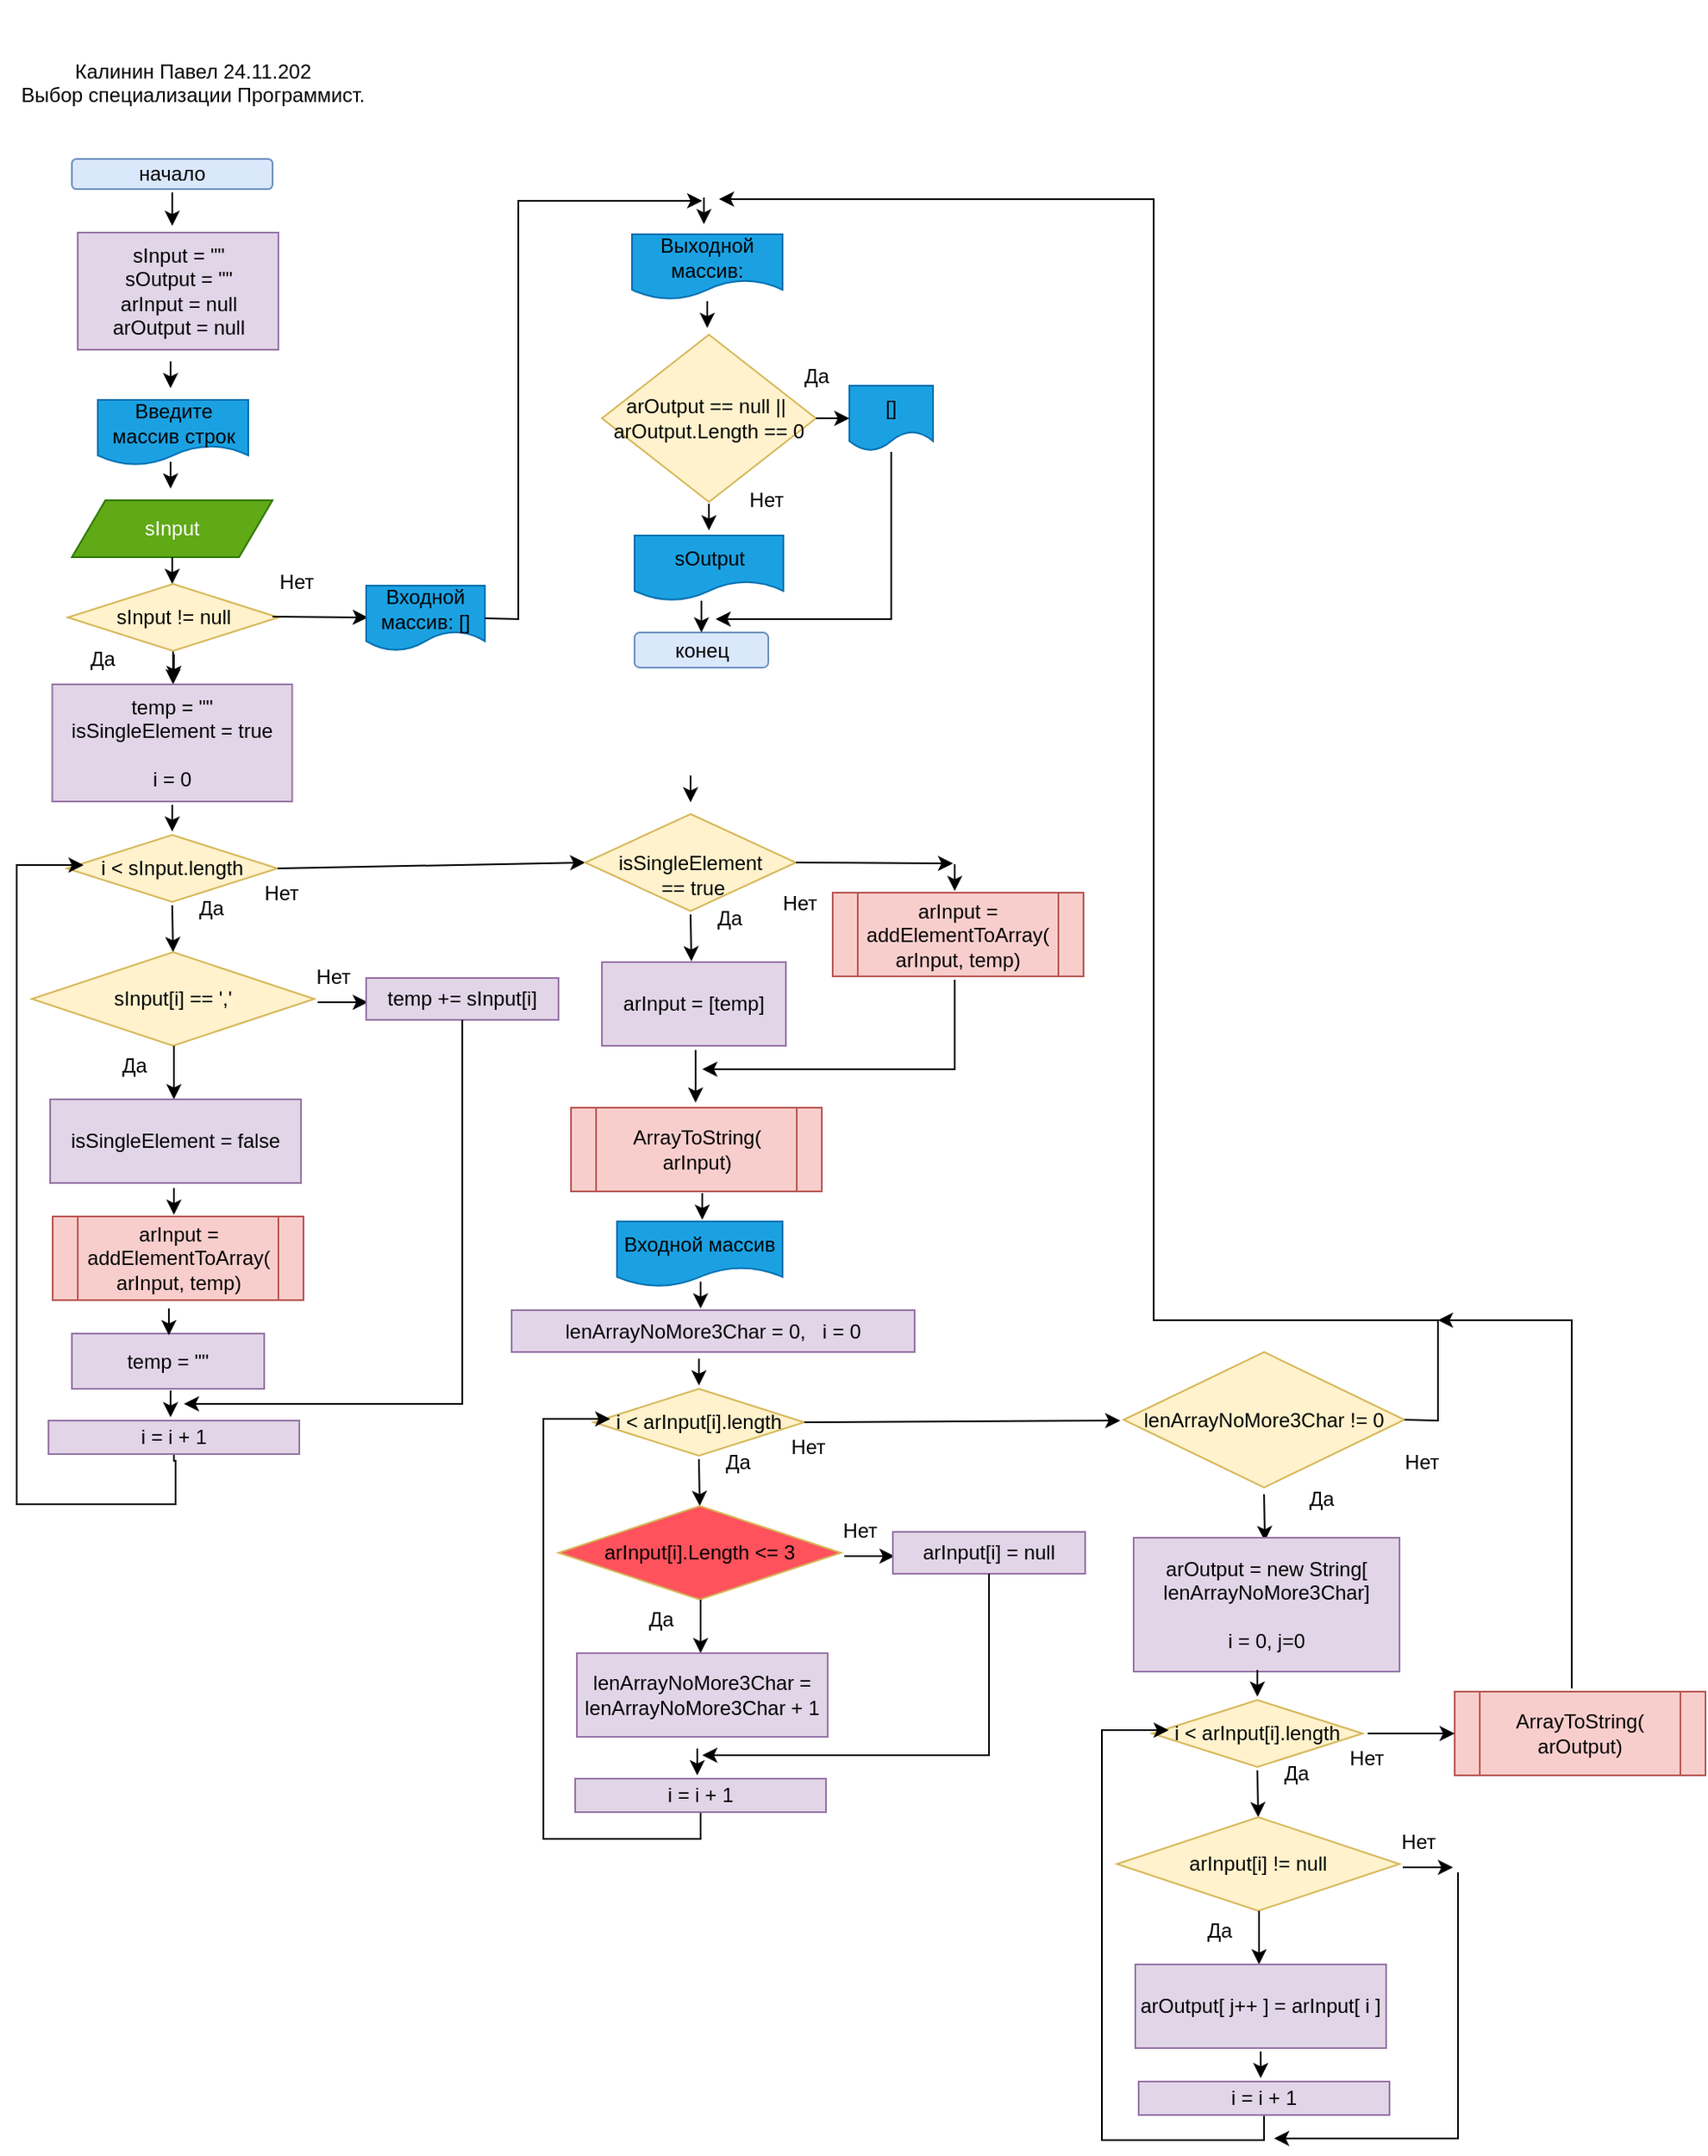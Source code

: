 <mxfile version="20.2.8" type="device"><diagram id="C5RBs43oDa-KdzZeNtuy" name="Page-1"><mxGraphModel dx="2115" dy="3636" grid="1" gridSize="10" guides="1" tooltips="1" connect="1" arrows="1" fold="1" page="1" pageScale="1" pageWidth="827" pageHeight="1169" math="0" shadow="0"><root><mxCell id="WIyWlLk6GJQsqaUBKTNV-0"/><mxCell id="WIyWlLk6GJQsqaUBKTNV-1" parent="WIyWlLk6GJQsqaUBKTNV-0"/><mxCell id="Jk7J-9wHfmdgYtPZzg4g-45" value="" style="edgeStyle=orthogonalEdgeStyle;rounded=0;orthogonalLoop=1;jettySize=auto;html=1;" parent="WIyWlLk6GJQsqaUBKTNV-1" edge="1"><mxGeometry relative="1" as="geometry"><mxPoint x="-717" y="-1124" as="sourcePoint"/><mxPoint x="-717" y="-1104" as="targetPoint"/></mxGeometry></mxCell><mxCell id="Jk7J-9wHfmdgYtPZzg4g-48" value="sInput" style="shape=parallelogram;perimeter=parallelogramPerimeter;whiteSpace=wrap;html=1;fixedSize=1;fillColor=#60a917;fontColor=#ffffff;strokeColor=#2D7600;" parent="WIyWlLk6GJQsqaUBKTNV-1" vertex="1"><mxGeometry x="-777" y="-940" width="120" height="34" as="geometry"/></mxCell><mxCell id="Jk7J-9wHfmdgYtPZzg4g-49" value="" style="endArrow=classic;html=1;rounded=0;entryX=0.5;entryY=0;entryDx=0;entryDy=0;exitX=0.5;exitY=1;exitDx=0;exitDy=0;" parent="WIyWlLk6GJQsqaUBKTNV-1" source="Jk7J-9wHfmdgYtPZzg4g-48" edge="1"><mxGeometry width="50" height="50" relative="1" as="geometry"><mxPoint x="-547" y="-660" as="sourcePoint"/><mxPoint x="-717" y="-890" as="targetPoint"/></mxGeometry></mxCell><mxCell id="Jk7J-9wHfmdgYtPZzg4g-53" value="начало" style="rounded=1;whiteSpace=wrap;html=1;fillColor=#dae8fc;strokeColor=#6c8ebf;" parent="WIyWlLk6GJQsqaUBKTNV-1" vertex="1"><mxGeometry x="-777" y="-1144" width="120" height="18" as="geometry"/></mxCell><mxCell id="Jk7J-9wHfmdgYtPZzg4g-54" value="конец" style="rounded=1;whiteSpace=wrap;html=1;fillColor=#dae8fc;strokeColor=#6c8ebf;" parent="WIyWlLk6GJQsqaUBKTNV-1" vertex="1"><mxGeometry x="-440.5" y="-861" width="80" height="21" as="geometry"/></mxCell><mxCell id="Jk7J-9wHfmdgYtPZzg4g-55" value="" style="endArrow=classic;html=1;rounded=0;exitX=0.5;exitY=1;exitDx=0;exitDy=0;exitPerimeter=0;entryX=0.5;entryY=0;entryDx=0;entryDy=0;" parent="WIyWlLk6GJQsqaUBKTNV-1" target="Jk7J-9wHfmdgYtPZzg4g-54" edge="1"><mxGeometry width="50" height="50" relative="1" as="geometry"><mxPoint x="-400.5" y="-880" as="sourcePoint"/><mxPoint x="-165.5" y="-831" as="targetPoint"/></mxGeometry></mxCell><mxCell id="Jk7J-9wHfmdgYtPZzg4g-56" value="&lt;br&gt;&lt;br&gt;Калинин Павел 24.11.202&lt;br&gt;Выбор специализации Программист." style="text;html=1;align=center;verticalAlign=middle;resizable=0;points=[];autosize=1;strokeColor=none;fillColor=none;" parent="WIyWlLk6GJQsqaUBKTNV-1" vertex="1"><mxGeometry x="-820" y="-1239" width="230" height="70" as="geometry"/></mxCell><mxCell id="Jk7J-9wHfmdgYtPZzg4g-57" value="i &amp;lt; sInput.length" style="rhombus;whiteSpace=wrap;html=1;fillColor=#fff2cc;strokeColor=#d6b656;" parent="WIyWlLk6GJQsqaUBKTNV-1" vertex="1"><mxGeometry x="-780" y="-740" width="126" height="40" as="geometry"/></mxCell><mxCell id="Jk7J-9wHfmdgYtPZzg4g-59" value="Да" style="text;html=1;align=center;verticalAlign=middle;resizable=0;points=[];autosize=1;strokeColor=none;fillColor=none;" parent="WIyWlLk6GJQsqaUBKTNV-1" vertex="1"><mxGeometry x="-714.5" y="-711" width="40" height="30" as="geometry"/></mxCell><mxCell id="Jk7J-9wHfmdgYtPZzg4g-60" value="Нет" style="text;html=1;align=center;verticalAlign=middle;resizable=0;points=[];autosize=1;strokeColor=none;fillColor=none;" parent="WIyWlLk6GJQsqaUBKTNV-1" vertex="1"><mxGeometry x="-672" y="-720" width="40" height="30" as="geometry"/></mxCell><mxCell id="Jk7J-9wHfmdgYtPZzg4g-61" value="" style="endArrow=classic;html=1;rounded=0;exitX=1;exitY=0.5;exitDx=0;exitDy=0;entryX=0;entryY=0.5;entryDx=0;entryDy=0;" parent="WIyWlLk6GJQsqaUBKTNV-1" source="Jk7J-9wHfmdgYtPZzg4g-57" edge="1" target="VhlQQ1R-CwyAV3dLBiWM-0"><mxGeometry width="50" height="50" relative="1" as="geometry"><mxPoint x="-900" y="-560" as="sourcePoint"/><mxPoint x="-580" y="-719.5" as="targetPoint"/><Array as="points"/></mxGeometry></mxCell><mxCell id="Jk7J-9wHfmdgYtPZzg4g-63" value="" style="endArrow=classic;html=1;rounded=0;entryX=0.5;entryY=0;entryDx=0;entryDy=0;" parent="WIyWlLk6GJQsqaUBKTNV-1" target="Az4JCte9njMIuvs8FX1O-36" edge="1"><mxGeometry width="50" height="50" relative="1" as="geometry"><mxPoint x="-717" y="-698" as="sourcePoint"/><mxPoint x="-717" y="-648" as="targetPoint"/></mxGeometry></mxCell><mxCell id="Az4JCte9njMIuvs8FX1O-36" value="sInput[i] == ','" style="rhombus;whiteSpace=wrap;html=1;fillColor=#fff2cc;strokeColor=#d6b656;" parent="WIyWlLk6GJQsqaUBKTNV-1" vertex="1"><mxGeometry x="-801" y="-670" width="169" height="56" as="geometry"/></mxCell><mxCell id="Az4JCte9njMIuvs8FX1O-37" value="Нет" style="text;html=1;align=center;verticalAlign=middle;resizable=0;points=[];autosize=1;strokeColor=none;fillColor=none;" parent="WIyWlLk6GJQsqaUBKTNV-1" vertex="1"><mxGeometry x="-641" y="-670" width="40" height="30" as="geometry"/></mxCell><mxCell id="Az4JCte9njMIuvs8FX1O-38" value="Да" style="text;html=1;align=center;verticalAlign=middle;resizable=0;points=[];autosize=1;strokeColor=none;fillColor=none;" parent="WIyWlLk6GJQsqaUBKTNV-1" vertex="1"><mxGeometry x="-760" y="-617" width="40" height="30" as="geometry"/></mxCell><mxCell id="Az4JCte9njMIuvs8FX1O-39" value="" style="endArrow=classic;html=1;rounded=0;" parent="WIyWlLk6GJQsqaUBKTNV-1" edge="1"><mxGeometry width="50" height="50" relative="1" as="geometry"><mxPoint x="-630" y="-640" as="sourcePoint"/><mxPoint x="-600" y="-640" as="targetPoint"/></mxGeometry></mxCell><mxCell id="Az4JCte9njMIuvs8FX1O-40" value="temp += sInput[i]" style="rounded=0;whiteSpace=wrap;html=1;fillColor=#e1d5e7;strokeColor=#9673a6;" parent="WIyWlLk6GJQsqaUBKTNV-1" vertex="1"><mxGeometry x="-601" y="-654.5" width="115" height="25" as="geometry"/></mxCell><mxCell id="Az4JCte9njMIuvs8FX1O-48" style="edgeStyle=orthogonalEdgeStyle;rounded=0;orthogonalLoop=1;jettySize=auto;html=1;exitX=0.5;exitY=1;exitDx=0;exitDy=0;" parent="WIyWlLk6GJQsqaUBKTNV-1" edge="1"><mxGeometry relative="1" as="geometry"><mxPoint x="-716" y="-582" as="targetPoint"/><mxPoint x="-716.0" y="-614" as="sourcePoint"/></mxGeometry></mxCell><mxCell id="Az4JCte9njMIuvs8FX1O-50" style="edgeStyle=orthogonalEdgeStyle;rounded=0;orthogonalLoop=1;jettySize=auto;html=1;strokeColor=default;exitX=0.5;exitY=1;exitDx=0;exitDy=0;" parent="WIyWlLk6GJQsqaUBKTNV-1" source="Sh2HGePrDvG_R2REA7L--0" edge="1"><mxGeometry relative="1" as="geometry"><mxPoint x="-770" y="-722" as="targetPoint"/><mxPoint x="-730" y="-442" as="sourcePoint"/><Array as="points"><mxPoint x="-715" y="-366"/><mxPoint x="-715" y="-340"/><mxPoint x="-810" y="-340"/><mxPoint x="-810" y="-722"/></Array></mxGeometry></mxCell><mxCell id="Sh2HGePrDvG_R2REA7L--0" value="i = i + 1" style="rounded=0;whiteSpace=wrap;html=1;fillColor=#e1d5e7;strokeColor=#9673a6;" parent="WIyWlLk6GJQsqaUBKTNV-1" vertex="1"><mxGeometry x="-791" y="-390" width="150" height="20" as="geometry"/></mxCell><mxCell id="BEARf5qbyajDuRn0yf1t-2" style="edgeStyle=orthogonalEdgeStyle;rounded=0;orthogonalLoop=1;jettySize=auto;html=1;exitX=0.5;exitY=1;exitDx=0;exitDy=0;" parent="WIyWlLk6GJQsqaUBKTNV-1" source="Az4JCte9njMIuvs8FX1O-40" edge="1"><mxGeometry relative="1" as="geometry"><mxPoint x="-710" y="-400" as="targetPoint"/><mxPoint x="-510" y="-597" as="sourcePoint"/><Array as="points"><mxPoint x="-543" y="-400"/></Array></mxGeometry></mxCell><mxCell id="FhQGF9gciFddVQr0NPj4-0" value="sInput = &quot;&quot;&lt;br&gt;sOutput = &quot;&quot;&lt;br&gt;arInput = null&lt;br&gt;arOutput = null" style="rounded=0;whiteSpace=wrap;html=1;fillColor=#e1d5e7;strokeColor=#9673a6;" parent="WIyWlLk6GJQsqaUBKTNV-1" vertex="1"><mxGeometry x="-773.5" y="-1100" width="120" height="70" as="geometry"/></mxCell><mxCell id="FhQGF9gciFddVQr0NPj4-1" value="&lt;span style=&quot;color: rgb(0, 0, 0);&quot;&gt;Введите массив строк&lt;br&gt;&lt;/span&gt;" style="shape=document;whiteSpace=wrap;html=1;boundedLbl=1;fillColor=#1ba1e2;fontColor=#ffffff;strokeColor=#006EAF;" parent="WIyWlLk6GJQsqaUBKTNV-1" vertex="1"><mxGeometry x="-761.5" y="-1000" width="90" height="39" as="geometry"/></mxCell><mxCell id="FhQGF9gciFddVQr0NPj4-7" value="" style="edgeStyle=orthogonalEdgeStyle;rounded=0;orthogonalLoop=1;jettySize=auto;html=1;" parent="WIyWlLk6GJQsqaUBKTNV-1" source="FhQGF9gciFddVQr0NPj4-2" target="FhQGF9gciFddVQr0NPj4-6" edge="1"><mxGeometry relative="1" as="geometry"/></mxCell><mxCell id="FhQGF9gciFddVQr0NPj4-2" value="sInput != null" style="rhombus;whiteSpace=wrap;html=1;fillColor=#fff2cc;strokeColor=#d6b656;" parent="WIyWlLk6GJQsqaUBKTNV-1" vertex="1"><mxGeometry x="-779.5" y="-890" width="126" height="40" as="geometry"/></mxCell><mxCell id="FhQGF9gciFddVQr0NPj4-3" value="Нет" style="text;html=1;align=center;verticalAlign=middle;resizable=0;points=[];autosize=1;strokeColor=none;fillColor=none;" parent="WIyWlLk6GJQsqaUBKTNV-1" vertex="1"><mxGeometry x="-663" y="-906" width="40" height="30" as="geometry"/></mxCell><mxCell id="FhQGF9gciFddVQr0NPj4-4" value="Да" style="text;html=1;align=center;verticalAlign=middle;resizable=0;points=[];autosize=1;strokeColor=none;fillColor=none;" parent="WIyWlLk6GJQsqaUBKTNV-1" vertex="1"><mxGeometry x="-779.5" y="-860" width="40" height="30" as="geometry"/></mxCell><mxCell id="FhQGF9gciFddVQr0NPj4-5" value="" style="endArrow=classic;html=1;rounded=0;entryX=0.5;entryY=0;entryDx=0;entryDy=0;exitX=0.5;exitY=1;exitDx=0;exitDy=0;" parent="WIyWlLk6GJQsqaUBKTNV-1" edge="1"><mxGeometry width="50" height="50" relative="1" as="geometry"><mxPoint x="-716" y="-848" as="sourcePoint"/><mxPoint x="-716" y="-832" as="targetPoint"/></mxGeometry></mxCell><mxCell id="FhQGF9gciFddVQr0NPj4-6" value="temp = &quot;&quot;&lt;br&gt;isSingleElement = true&lt;br&gt;&lt;br&gt;i = 0" style="rounded=0;whiteSpace=wrap;html=1;fillColor=#e1d5e7;strokeColor=#9673a6;" parent="WIyWlLk6GJQsqaUBKTNV-1" vertex="1"><mxGeometry x="-788.75" y="-830" width="143.5" height="70" as="geometry"/></mxCell><mxCell id="FhQGF9gciFddVQr0NPj4-8" value="" style="endArrow=classic;html=1;rounded=0;entryX=0.5;entryY=0;entryDx=0;entryDy=0;exitX=0.5;exitY=1;exitDx=0;exitDy=0;" parent="WIyWlLk6GJQsqaUBKTNV-1" edge="1"><mxGeometry width="50" height="50" relative="1" as="geometry"><mxPoint x="-717" y="-758" as="sourcePoint"/><mxPoint x="-717" y="-742" as="targetPoint"/></mxGeometry></mxCell><mxCell id="FhQGF9gciFddVQr0NPj4-9" value="" style="endArrow=classic;html=1;rounded=0;exitX=1;exitY=0.5;exitDx=0;exitDy=0;" parent="WIyWlLk6GJQsqaUBKTNV-1" edge="1"><mxGeometry width="50" height="50" relative="1" as="geometry"><mxPoint x="-657" y="-870.5" as="sourcePoint"/><mxPoint x="-600" y="-870" as="targetPoint"/><Array as="points"/></mxGeometry></mxCell><mxCell id="FhQGF9gciFddVQr0NPj4-10" value="isSingleElement = false" style="rounded=0;whiteSpace=wrap;html=1;fillColor=#e1d5e7;strokeColor=#9673a6;" parent="WIyWlLk6GJQsqaUBKTNV-1" vertex="1"><mxGeometry x="-790" y="-582" width="150" height="50" as="geometry"/></mxCell><mxCell id="FhQGF9gciFddVQr0NPj4-11" value="" style="endArrow=classic;html=1;rounded=0;entryX=0.5;entryY=0;entryDx=0;entryDy=0;exitX=0.5;exitY=1;exitDx=0;exitDy=0;" parent="WIyWlLk6GJQsqaUBKTNV-1" edge="1"><mxGeometry width="50" height="50" relative="1" as="geometry"><mxPoint x="-716" y="-529" as="sourcePoint"/><mxPoint x="-716" y="-513" as="targetPoint"/></mxGeometry></mxCell><mxCell id="FhQGF9gciFddVQr0NPj4-12" value="temp = &quot;&quot;" style="rounded=0;whiteSpace=wrap;html=1;fillColor=#e1d5e7;strokeColor=#9673a6;" parent="WIyWlLk6GJQsqaUBKTNV-1" vertex="1"><mxGeometry x="-777" y="-442" width="115" height="33" as="geometry"/></mxCell><mxCell id="FhQGF9gciFddVQr0NPj4-13" value="" style="endArrow=classic;html=1;rounded=0;entryX=0.5;entryY=0;entryDx=0;entryDy=0;exitX=0.5;exitY=1;exitDx=0;exitDy=0;" parent="WIyWlLk6GJQsqaUBKTNV-1" edge="1"><mxGeometry width="50" height="50" relative="1" as="geometry"><mxPoint x="-718" y="-408" as="sourcePoint"/><mxPoint x="-718" y="-392" as="targetPoint"/></mxGeometry></mxCell><mxCell id="FhQGF9gciFddVQr0NPj4-14" value="arInput = addElementToArray( arInput, temp)" style="shape=process;whiteSpace=wrap;html=1;backgroundOutline=1;fillColor=#f8cecc;strokeColor=#b85450;" parent="WIyWlLk6GJQsqaUBKTNV-1" vertex="1"><mxGeometry x="-788.5" y="-512" width="150" height="50" as="geometry"/></mxCell><mxCell id="FhQGF9gciFddVQr0NPj4-15" value="" style="endArrow=classic;html=1;rounded=0;entryX=0.5;entryY=0;entryDx=0;entryDy=0;exitX=0.5;exitY=1;exitDx=0;exitDy=0;" parent="WIyWlLk6GJQsqaUBKTNV-1" edge="1"><mxGeometry width="50" height="50" relative="1" as="geometry"><mxPoint x="-719" y="-457" as="sourcePoint"/><mxPoint x="-719" y="-441" as="targetPoint"/></mxGeometry></mxCell><mxCell id="FhQGF9gciFddVQr0NPj4-19" value="" style="endArrow=classic;html=1;rounded=0;entryX=0.5;entryY=0;entryDx=0;entryDy=0;exitX=0.5;exitY=1;exitDx=0;exitDy=0;" parent="WIyWlLk6GJQsqaUBKTNV-1" edge="1"><mxGeometry width="50" height="50" relative="1" as="geometry"><mxPoint x="-718" y="-963" as="sourcePoint"/><mxPoint x="-718" y="-947" as="targetPoint"/></mxGeometry></mxCell><mxCell id="FhQGF9gciFddVQr0NPj4-20" value="" style="endArrow=classic;html=1;rounded=0;entryX=0.5;entryY=0;entryDx=0;entryDy=0;exitX=0.5;exitY=1;exitDx=0;exitDy=0;" parent="WIyWlLk6GJQsqaUBKTNV-1" edge="1"><mxGeometry width="50" height="50" relative="1" as="geometry"><mxPoint x="-718" y="-1023" as="sourcePoint"/><mxPoint x="-718" y="-1007" as="targetPoint"/></mxGeometry></mxCell><mxCell id="FhQGF9gciFddVQr0NPj4-21" value="&lt;span style=&quot;color: rgb(0, 0, 0);&quot;&gt;Входной массив: []&lt;br&gt;&lt;/span&gt;" style="shape=document;whiteSpace=wrap;html=1;boundedLbl=1;fillColor=#1ba1e2;fontColor=#ffffff;strokeColor=#006EAF;" parent="WIyWlLk6GJQsqaUBKTNV-1" vertex="1"><mxGeometry x="-601" y="-889" width="71" height="39" as="geometry"/></mxCell><mxCell id="FhQGF9gciFddVQr0NPj4-22" value="" style="endArrow=classic;html=1;rounded=0;exitX=1;exitY=0.5;exitDx=0;exitDy=0;" parent="WIyWlLk6GJQsqaUBKTNV-1" edge="1" source="FhQGF9gciFddVQr0NPj4-21"><mxGeometry width="50" height="50" relative="1" as="geometry"><mxPoint x="-510" y="-869" as="sourcePoint"/><mxPoint x="-400" y="-1119" as="targetPoint"/><Array as="points"><mxPoint x="-510" y="-869"/><mxPoint x="-510" y="-1119"/><mxPoint x="-435" y="-1119"/></Array></mxGeometry></mxCell><mxCell id="FhQGF9gciFddVQr0NPj4-23" value="arOutput == null ||&amp;nbsp;&lt;br&gt;arOutput.Length == 0&lt;br&gt;" style="rhombus;whiteSpace=wrap;html=1;fillColor=#fff2cc;strokeColor=#d6b656;" parent="WIyWlLk6GJQsqaUBKTNV-1" vertex="1"><mxGeometry x="-460" y="-1039" width="128" height="100" as="geometry"/></mxCell><mxCell id="FhQGF9gciFddVQr0NPj4-24" value="" style="endArrow=classic;html=1;rounded=0;entryX=0.5;entryY=0;entryDx=0;entryDy=0;exitX=0.5;exitY=1;exitDx=0;exitDy=0;" parent="WIyWlLk6GJQsqaUBKTNV-1" edge="1"><mxGeometry width="50" height="50" relative="1" as="geometry"><mxPoint x="-397" y="-1059" as="sourcePoint"/><mxPoint x="-397" y="-1043" as="targetPoint"/></mxGeometry></mxCell><mxCell id="FhQGF9gciFddVQr0NPj4-25" value="&lt;span style=&quot;color: rgb(0, 0, 0);&quot;&gt;Выходной массив:&lt;br&gt;&lt;/span&gt;" style="shape=document;whiteSpace=wrap;html=1;boundedLbl=1;fillColor=#1ba1e2;fontColor=#ffffff;strokeColor=#006EAF;" parent="WIyWlLk6GJQsqaUBKTNV-1" vertex="1"><mxGeometry x="-442" y="-1099" width="90" height="39" as="geometry"/></mxCell><mxCell id="FhQGF9gciFddVQr0NPj4-26" value="" style="endArrow=classic;html=1;rounded=0;entryX=0.5;entryY=0;entryDx=0;entryDy=0;exitX=0.5;exitY=1;exitDx=0;exitDy=0;" parent="WIyWlLk6GJQsqaUBKTNV-1" edge="1"><mxGeometry width="50" height="50" relative="1" as="geometry"><mxPoint x="-399" y="-1121" as="sourcePoint"/><mxPoint x="-399" y="-1105" as="targetPoint"/></mxGeometry></mxCell><mxCell id="FhQGF9gciFddVQr0NPj4-27" value="&lt;span style=&quot;color: rgb(0, 0, 0);&quot;&gt;[]&lt;br&gt;&lt;/span&gt;" style="shape=document;whiteSpace=wrap;html=1;boundedLbl=1;fillColor=#1ba1e2;fontColor=#ffffff;strokeColor=#006EAF;" parent="WIyWlLk6GJQsqaUBKTNV-1" vertex="1"><mxGeometry x="-312" y="-1008.5" width="50" height="39" as="geometry"/></mxCell><mxCell id="FhQGF9gciFddVQr0NPj4-28" value="&lt;span style=&quot;color: rgb(0, 0, 0);&quot;&gt;sOutput&lt;br&gt;&lt;/span&gt;" style="shape=document;whiteSpace=wrap;html=1;boundedLbl=1;fillColor=#1ba1e2;fontColor=#ffffff;strokeColor=#006EAF;" parent="WIyWlLk6GJQsqaUBKTNV-1" vertex="1"><mxGeometry x="-440.5" y="-919" width="89" height="39" as="geometry"/></mxCell><mxCell id="FhQGF9gciFddVQr0NPj4-29" value="" style="endArrow=classic;html=1;rounded=0;entryX=0.5;entryY=0;entryDx=0;entryDy=0;exitX=0.5;exitY=1;exitDx=0;exitDy=0;" parent="WIyWlLk6GJQsqaUBKTNV-1" edge="1"><mxGeometry width="50" height="50" relative="1" as="geometry"><mxPoint x="-396" y="-938" as="sourcePoint"/><mxPoint x="-396" y="-922" as="targetPoint"/></mxGeometry></mxCell><mxCell id="FhQGF9gciFddVQr0NPj4-30" value="Да" style="text;html=1;align=center;verticalAlign=middle;resizable=0;points=[];autosize=1;strokeColor=none;fillColor=none;" parent="WIyWlLk6GJQsqaUBKTNV-1" vertex="1"><mxGeometry x="-352" y="-1029" width="40" height="30" as="geometry"/></mxCell><mxCell id="FhQGF9gciFddVQr0NPj4-31" value="Нет" style="text;html=1;align=center;verticalAlign=middle;resizable=0;points=[];autosize=1;strokeColor=none;fillColor=none;" parent="WIyWlLk6GJQsqaUBKTNV-1" vertex="1"><mxGeometry x="-382" y="-955" width="40" height="30" as="geometry"/></mxCell><mxCell id="FhQGF9gciFddVQr0NPj4-32" value="" style="endArrow=classic;html=1;rounded=0;entryX=0;entryY=0.5;entryDx=0;entryDy=0;exitX=1;exitY=0.5;exitDx=0;exitDy=0;" parent="WIyWlLk6GJQsqaUBKTNV-1" source="FhQGF9gciFddVQr0NPj4-23" target="FhQGF9gciFddVQr0NPj4-27" edge="1"><mxGeometry width="50" height="50" relative="1" as="geometry"><mxPoint x="-323" y="-1066" as="sourcePoint"/><mxPoint x="-323" y="-1050" as="targetPoint"/></mxGeometry></mxCell><mxCell id="FhQGF9gciFddVQr0NPj4-33" value="" style="endArrow=classic;html=1;rounded=0;exitX=0.5;exitY=1;exitDx=0;exitDy=0;" parent="WIyWlLk6GJQsqaUBKTNV-1" edge="1"><mxGeometry width="50" height="50" relative="1" as="geometry"><mxPoint x="-287" y="-969" as="sourcePoint"/><mxPoint x="-392" y="-869" as="targetPoint"/><Array as="points"><mxPoint x="-287" y="-869"/></Array></mxGeometry></mxCell><mxCell id="VhlQQ1R-CwyAV3dLBiWM-0" value="&lt;br&gt;isSingleElement&lt;br&gt;&amp;nbsp;== true" style="rhombus;whiteSpace=wrap;html=1;fillColor=#fff2cc;strokeColor=#d6b656;" vertex="1" parent="WIyWlLk6GJQsqaUBKTNV-1"><mxGeometry x="-470" y="-752.5" width="126" height="58" as="geometry"/></mxCell><mxCell id="VhlQQ1R-CwyAV3dLBiWM-1" value="Да" style="text;html=1;align=center;verticalAlign=middle;resizable=0;points=[];autosize=1;strokeColor=none;fillColor=none;" vertex="1" parent="WIyWlLk6GJQsqaUBKTNV-1"><mxGeometry x="-404.5" y="-705.5" width="40" height="30" as="geometry"/></mxCell><mxCell id="VhlQQ1R-CwyAV3dLBiWM-2" value="Нет" style="text;html=1;align=center;verticalAlign=middle;resizable=0;points=[];autosize=1;strokeColor=none;fillColor=none;" vertex="1" parent="WIyWlLk6GJQsqaUBKTNV-1"><mxGeometry x="-362" y="-714.5" width="40" height="30" as="geometry"/></mxCell><mxCell id="VhlQQ1R-CwyAV3dLBiWM-3" value="" style="endArrow=classic;html=1;rounded=0;exitX=1;exitY=0.5;exitDx=0;exitDy=0;" edge="1" parent="WIyWlLk6GJQsqaUBKTNV-1" source="VhlQQ1R-CwyAV3dLBiWM-0"><mxGeometry width="50" height="50" relative="1" as="geometry"><mxPoint x="-590" y="-554.5" as="sourcePoint"/><mxPoint x="-250" y="-723" as="targetPoint"/><Array as="points"/></mxGeometry></mxCell><mxCell id="VhlQQ1R-CwyAV3dLBiWM-4" value="" style="endArrow=classic;html=1;rounded=0;entryX=0.5;entryY=0;entryDx=0;entryDy=0;" edge="1" parent="WIyWlLk6GJQsqaUBKTNV-1"><mxGeometry width="50" height="50" relative="1" as="geometry"><mxPoint x="-407" y="-692.5" as="sourcePoint"/><mxPoint x="-406.5" y="-664.5" as="targetPoint"/></mxGeometry></mxCell><mxCell id="VhlQQ1R-CwyAV3dLBiWM-5" value="" style="endArrow=classic;html=1;rounded=0;entryX=0.5;entryY=0;entryDx=0;entryDy=0;exitX=0.5;exitY=1;exitDx=0;exitDy=0;" edge="1" parent="WIyWlLk6GJQsqaUBKTNV-1"><mxGeometry width="50" height="50" relative="1" as="geometry"><mxPoint x="-407" y="-775.5" as="sourcePoint"/><mxPoint x="-407" y="-759.5" as="targetPoint"/></mxGeometry></mxCell><mxCell id="VhlQQ1R-CwyAV3dLBiWM-6" value="arInput = addElementToArray( arInput, temp)" style="shape=process;whiteSpace=wrap;html=1;backgroundOutline=1;fillColor=#f8cecc;strokeColor=#b85450;" vertex="1" parent="WIyWlLk6GJQsqaUBKTNV-1"><mxGeometry x="-322" y="-705.5" width="150" height="50" as="geometry"/></mxCell><mxCell id="VhlQQ1R-CwyAV3dLBiWM-7" value="" style="endArrow=classic;html=1;rounded=0;entryX=0.5;entryY=0;entryDx=0;entryDy=0;exitX=0.5;exitY=1;exitDx=0;exitDy=0;" edge="1" parent="WIyWlLk6GJQsqaUBKTNV-1"><mxGeometry width="50" height="50" relative="1" as="geometry"><mxPoint x="-249" y="-722.5" as="sourcePoint"/><mxPoint x="-249" y="-706.5" as="targetPoint"/></mxGeometry></mxCell><mxCell id="VhlQQ1R-CwyAV3dLBiWM-8" value="arInput = [temp]" style="rounded=0;whiteSpace=wrap;html=1;fillColor=#e1d5e7;strokeColor=#9673a6;" vertex="1" parent="WIyWlLk6GJQsqaUBKTNV-1"><mxGeometry x="-460" y="-664" width="110" height="50" as="geometry"/></mxCell><mxCell id="VhlQQ1R-CwyAV3dLBiWM-9" value="" style="endArrow=classic;html=1;rounded=0;exitX=0.5;exitY=1;exitDx=0;exitDy=0;" edge="1" parent="WIyWlLk6GJQsqaUBKTNV-1"><mxGeometry width="50" height="50" relative="1" as="geometry"><mxPoint x="-404" y="-611.5" as="sourcePoint"/><mxPoint x="-404" y="-580" as="targetPoint"/></mxGeometry></mxCell><mxCell id="VhlQQ1R-CwyAV3dLBiWM-10" value="" style="endArrow=classic;html=1;rounded=0;exitX=0.5;exitY=1;exitDx=0;exitDy=0;" edge="1" parent="WIyWlLk6GJQsqaUBKTNV-1"><mxGeometry width="50" height="50" relative="1" as="geometry"><mxPoint x="-249" y="-653.5" as="sourcePoint"/><mxPoint x="-400" y="-600" as="targetPoint"/><Array as="points"><mxPoint x="-249" y="-600"/></Array></mxGeometry></mxCell><mxCell id="VhlQQ1R-CwyAV3dLBiWM-11" value="lenArrayNoMore3Char = 0,&amp;nbsp; &amp;nbsp;i = 0" style="rounded=0;whiteSpace=wrap;html=1;fillColor=#e1d5e7;strokeColor=#9673a6;" vertex="1" parent="WIyWlLk6GJQsqaUBKTNV-1"><mxGeometry x="-514" y="-456" width="241" height="25" as="geometry"/></mxCell><mxCell id="VhlQQ1R-CwyAV3dLBiWM-12" value="i &amp;lt; arInput[i].length" style="rhombus;whiteSpace=wrap;html=1;fillColor=#fff2cc;strokeColor=#d6b656;" vertex="1" parent="WIyWlLk6GJQsqaUBKTNV-1"><mxGeometry x="-465" y="-409" width="126" height="40" as="geometry"/></mxCell><mxCell id="VhlQQ1R-CwyAV3dLBiWM-13" value="Да" style="text;html=1;align=center;verticalAlign=middle;resizable=0;points=[];autosize=1;strokeColor=none;fillColor=none;" vertex="1" parent="WIyWlLk6GJQsqaUBKTNV-1"><mxGeometry x="-399.5" y="-380" width="40" height="30" as="geometry"/></mxCell><mxCell id="VhlQQ1R-CwyAV3dLBiWM-14" value="Нет" style="text;html=1;align=center;verticalAlign=middle;resizable=0;points=[];autosize=1;strokeColor=none;fillColor=none;" vertex="1" parent="WIyWlLk6GJQsqaUBKTNV-1"><mxGeometry x="-357" y="-389" width="40" height="30" as="geometry"/></mxCell><mxCell id="VhlQQ1R-CwyAV3dLBiWM-15" value="" style="endArrow=classic;html=1;rounded=0;exitX=1;exitY=0.5;exitDx=0;exitDy=0;" edge="1" parent="WIyWlLk6GJQsqaUBKTNV-1" source="VhlQQ1R-CwyAV3dLBiWM-12"><mxGeometry width="50" height="50" relative="1" as="geometry"><mxPoint x="-585" y="-229" as="sourcePoint"/><mxPoint x="-150" y="-390" as="targetPoint"/><Array as="points"/></mxGeometry></mxCell><mxCell id="VhlQQ1R-CwyAV3dLBiWM-16" value="" style="endArrow=classic;html=1;rounded=0;entryX=0.5;entryY=0;entryDx=0;entryDy=0;" edge="1" parent="WIyWlLk6GJQsqaUBKTNV-1" target="VhlQQ1R-CwyAV3dLBiWM-17"><mxGeometry width="50" height="50" relative="1" as="geometry"><mxPoint x="-402" y="-367" as="sourcePoint"/><mxPoint x="-402" y="-317" as="targetPoint"/></mxGeometry></mxCell><mxCell id="VhlQQ1R-CwyAV3dLBiWM-17" value="arInput[i].Length &amp;lt;= 3" style="rhombus;whiteSpace=wrap;html=1;fillColor=#ff525c;strokeColor=#d6b656;" vertex="1" parent="WIyWlLk6GJQsqaUBKTNV-1"><mxGeometry x="-486" y="-339" width="169" height="56" as="geometry"/></mxCell><mxCell id="VhlQQ1R-CwyAV3dLBiWM-18" value="Нет" style="text;html=1;align=center;verticalAlign=middle;resizable=0;points=[];autosize=1;strokeColor=none;fillColor=none;" vertex="1" parent="WIyWlLk6GJQsqaUBKTNV-1"><mxGeometry x="-326" y="-339" width="40" height="30" as="geometry"/></mxCell><mxCell id="VhlQQ1R-CwyAV3dLBiWM-19" value="Да" style="text;html=1;align=center;verticalAlign=middle;resizable=0;points=[];autosize=1;strokeColor=none;fillColor=none;" vertex="1" parent="WIyWlLk6GJQsqaUBKTNV-1"><mxGeometry x="-445" y="-286" width="40" height="30" as="geometry"/></mxCell><mxCell id="VhlQQ1R-CwyAV3dLBiWM-20" value="" style="endArrow=classic;html=1;rounded=0;" edge="1" parent="WIyWlLk6GJQsqaUBKTNV-1"><mxGeometry width="50" height="50" relative="1" as="geometry"><mxPoint x="-315" y="-309" as="sourcePoint"/><mxPoint x="-285" y="-309" as="targetPoint"/></mxGeometry></mxCell><mxCell id="VhlQQ1R-CwyAV3dLBiWM-21" value="arInput[i] = null" style="rounded=0;whiteSpace=wrap;html=1;fillColor=#e1d5e7;strokeColor=#9673a6;" vertex="1" parent="WIyWlLk6GJQsqaUBKTNV-1"><mxGeometry x="-286" y="-323.5" width="115" height="25" as="geometry"/></mxCell><mxCell id="VhlQQ1R-CwyAV3dLBiWM-22" style="edgeStyle=orthogonalEdgeStyle;rounded=0;orthogonalLoop=1;jettySize=auto;html=1;exitX=0.5;exitY=1;exitDx=0;exitDy=0;" edge="1" parent="WIyWlLk6GJQsqaUBKTNV-1"><mxGeometry relative="1" as="geometry"><mxPoint x="-401" y="-251" as="targetPoint"/><mxPoint x="-401.0" y="-283.0" as="sourcePoint"/></mxGeometry></mxCell><mxCell id="VhlQQ1R-CwyAV3dLBiWM-23" style="edgeStyle=orthogonalEdgeStyle;rounded=0;orthogonalLoop=1;jettySize=auto;html=1;strokeColor=default;exitX=0.5;exitY=1;exitDx=0;exitDy=0;" edge="1" parent="WIyWlLk6GJQsqaUBKTNV-1" source="VhlQQ1R-CwyAV3dLBiWM-24"><mxGeometry relative="1" as="geometry"><mxPoint x="-455" y="-391" as="targetPoint"/><mxPoint x="-415" y="-111" as="sourcePoint"/><Array as="points"><mxPoint x="-401" y="-140"/><mxPoint x="-495" y="-140"/><mxPoint x="-495" y="-391"/></Array></mxGeometry></mxCell><mxCell id="VhlQQ1R-CwyAV3dLBiWM-24" value="i = i + 1" style="rounded=0;whiteSpace=wrap;html=1;fillColor=#e1d5e7;strokeColor=#9673a6;" vertex="1" parent="WIyWlLk6GJQsqaUBKTNV-1"><mxGeometry x="-476" y="-176" width="150" height="20" as="geometry"/></mxCell><mxCell id="VhlQQ1R-CwyAV3dLBiWM-25" style="edgeStyle=orthogonalEdgeStyle;rounded=0;orthogonalLoop=1;jettySize=auto;html=1;exitX=0.5;exitY=1;exitDx=0;exitDy=0;" edge="1" parent="WIyWlLk6GJQsqaUBKTNV-1" source="VhlQQ1R-CwyAV3dLBiWM-21"><mxGeometry relative="1" as="geometry"><mxPoint x="-400" y="-190" as="targetPoint"/><mxPoint x="-195" y="-266" as="sourcePoint"/><Array as="points"><mxPoint x="-228" y="-190"/><mxPoint x="-395" y="-190"/></Array></mxGeometry></mxCell><mxCell id="VhlQQ1R-CwyAV3dLBiWM-26" value="" style="endArrow=classic;html=1;rounded=0;entryX=0.5;entryY=0;entryDx=0;entryDy=0;exitX=0.5;exitY=1;exitDx=0;exitDy=0;" edge="1" parent="WIyWlLk6GJQsqaUBKTNV-1"><mxGeometry width="50" height="50" relative="1" as="geometry"><mxPoint x="-402" y="-427" as="sourcePoint"/><mxPoint x="-402" y="-411" as="targetPoint"/></mxGeometry></mxCell><mxCell id="VhlQQ1R-CwyAV3dLBiWM-27" value="lenArrayNoMore3Char =&lt;br&gt;lenArrayNoMore3Char + 1" style="rounded=0;whiteSpace=wrap;html=1;fillColor=#e1d5e7;strokeColor=#9673a6;" vertex="1" parent="WIyWlLk6GJQsqaUBKTNV-1"><mxGeometry x="-475" y="-251" width="150" height="50" as="geometry"/></mxCell><mxCell id="VhlQQ1R-CwyAV3dLBiWM-30" value="" style="endArrow=classic;html=1;rounded=0;entryX=0.5;entryY=0;entryDx=0;entryDy=0;exitX=0.5;exitY=1;exitDx=0;exitDy=0;" edge="1" parent="WIyWlLk6GJQsqaUBKTNV-1"><mxGeometry width="50" height="50" relative="1" as="geometry"><mxPoint x="-403.0" y="-194" as="sourcePoint"/><mxPoint x="-403.0" y="-178" as="targetPoint"/></mxGeometry></mxCell><mxCell id="VhlQQ1R-CwyAV3dLBiWM-33" value="ArrayToString( arInput)" style="shape=process;whiteSpace=wrap;html=1;backgroundOutline=1;fillColor=#f8cecc;strokeColor=#b85450;" vertex="1" parent="WIyWlLk6GJQsqaUBKTNV-1"><mxGeometry x="-478.5" y="-577" width="150" height="50" as="geometry"/></mxCell><mxCell id="VhlQQ1R-CwyAV3dLBiWM-34" value="" style="endArrow=classic;html=1;rounded=0;entryX=0.5;entryY=0;entryDx=0;entryDy=0;exitX=0.5;exitY=1;exitDx=0;exitDy=0;" edge="1" parent="WIyWlLk6GJQsqaUBKTNV-1"><mxGeometry width="50" height="50" relative="1" as="geometry"><mxPoint x="-401" y="-473" as="sourcePoint"/><mxPoint x="-401" y="-457.0" as="targetPoint"/></mxGeometry></mxCell><mxCell id="VhlQQ1R-CwyAV3dLBiWM-35" value="&lt;span style=&quot;color: rgb(0, 0, 0);&quot;&gt;Входной массив&lt;br&gt;&lt;/span&gt;" style="shape=document;whiteSpace=wrap;html=1;boundedLbl=1;fillColor=#1ba1e2;fontColor=#ffffff;strokeColor=#006EAF;" vertex="1" parent="WIyWlLk6GJQsqaUBKTNV-1"><mxGeometry x="-451" y="-509" width="99" height="39" as="geometry"/></mxCell><mxCell id="VhlQQ1R-CwyAV3dLBiWM-37" value="" style="endArrow=classic;html=1;rounded=0;entryX=0.5;entryY=0;entryDx=0;entryDy=0;exitX=0.5;exitY=1;exitDx=0;exitDy=0;" edge="1" parent="WIyWlLk6GJQsqaUBKTNV-1"><mxGeometry width="50" height="50" relative="1" as="geometry"><mxPoint x="-400" y="-526" as="sourcePoint"/><mxPoint x="-400" y="-510.0" as="targetPoint"/></mxGeometry></mxCell><mxCell id="VhlQQ1R-CwyAV3dLBiWM-38" value="lenArrayNoMore3Char != 0" style="rhombus;whiteSpace=wrap;html=1;fillColor=#fff2cc;strokeColor=#d6b656;" vertex="1" parent="WIyWlLk6GJQsqaUBKTNV-1"><mxGeometry x="-148" y="-431" width="168" height="81" as="geometry"/></mxCell><mxCell id="VhlQQ1R-CwyAV3dLBiWM-39" value="Да" style="text;html=1;align=center;verticalAlign=middle;resizable=0;points=[];autosize=1;strokeColor=none;fillColor=none;" vertex="1" parent="WIyWlLk6GJQsqaUBKTNV-1"><mxGeometry x="-50" y="-358.5" width="40" height="30" as="geometry"/></mxCell><mxCell id="VhlQQ1R-CwyAV3dLBiWM-40" value="Нет" style="text;html=1;align=center;verticalAlign=middle;resizable=0;points=[];autosize=1;strokeColor=none;fillColor=none;" vertex="1" parent="WIyWlLk6GJQsqaUBKTNV-1"><mxGeometry x="10" y="-380" width="40" height="30" as="geometry"/></mxCell><mxCell id="VhlQQ1R-CwyAV3dLBiWM-41" value="" style="endArrow=classic;html=1;rounded=0;entryX=0.5;entryY=0;entryDx=0;entryDy=0;" edge="1" parent="WIyWlLk6GJQsqaUBKTNV-1"><mxGeometry width="50" height="50" relative="1" as="geometry"><mxPoint x="-64" y="-346" as="sourcePoint"/><mxPoint x="-63.5" y="-318.0" as="targetPoint"/></mxGeometry></mxCell><mxCell id="VhlQQ1R-CwyAV3dLBiWM-42" value="" style="endArrow=classic;html=1;rounded=0;exitX=1;exitY=0.5;exitDx=0;exitDy=0;" edge="1" parent="WIyWlLk6GJQsqaUBKTNV-1" source="VhlQQ1R-CwyAV3dLBiWM-38"><mxGeometry width="50" height="50" relative="1" as="geometry"><mxPoint x="-168" y="-440" as="sourcePoint"/><mxPoint x="-390" y="-1120" as="targetPoint"/><Array as="points"><mxPoint x="40" y="-390"/><mxPoint x="40" y="-450"/><mxPoint x="-130" y="-450"/><mxPoint x="-130" y="-520"/><mxPoint x="-130" y="-1120"/></Array></mxGeometry></mxCell><mxCell id="VhlQQ1R-CwyAV3dLBiWM-43" value="arOutput = new String[ lenArrayNoMore3Char]&lt;br&gt;&lt;br&gt;i = 0, j=0" style="rounded=0;whiteSpace=wrap;html=1;fillColor=#e1d5e7;strokeColor=#9673a6;" vertex="1" parent="WIyWlLk6GJQsqaUBKTNV-1"><mxGeometry x="-142" y="-320" width="159" height="80" as="geometry"/></mxCell><mxCell id="VhlQQ1R-CwyAV3dLBiWM-45" value="ArrayToString( arOutput)" style="shape=process;whiteSpace=wrap;html=1;backgroundOutline=1;fillColor=#f8cecc;strokeColor=#b85450;" vertex="1" parent="WIyWlLk6GJQsqaUBKTNV-1"><mxGeometry x="50" y="-228" width="150" height="50" as="geometry"/></mxCell><mxCell id="VhlQQ1R-CwyAV3dLBiWM-46" value="i &amp;lt; arInput[i].length" style="rhombus;whiteSpace=wrap;html=1;fillColor=#fff2cc;strokeColor=#d6b656;" vertex="1" parent="WIyWlLk6GJQsqaUBKTNV-1"><mxGeometry x="-131" y="-223" width="126" height="40" as="geometry"/></mxCell><mxCell id="VhlQQ1R-CwyAV3dLBiWM-47" value="Да" style="text;html=1;align=center;verticalAlign=middle;resizable=0;points=[];autosize=1;strokeColor=none;fillColor=none;" vertex="1" parent="WIyWlLk6GJQsqaUBKTNV-1"><mxGeometry x="-65.5" y="-194" width="40" height="30" as="geometry"/></mxCell><mxCell id="VhlQQ1R-CwyAV3dLBiWM-48" value="Нет" style="text;html=1;align=center;verticalAlign=middle;resizable=0;points=[];autosize=1;strokeColor=none;fillColor=none;" vertex="1" parent="WIyWlLk6GJQsqaUBKTNV-1"><mxGeometry x="-23" y="-203" width="40" height="30" as="geometry"/></mxCell><mxCell id="VhlQQ1R-CwyAV3dLBiWM-49" value="" style="endArrow=classic;html=1;rounded=0;entryX=0.5;entryY=0;entryDx=0;entryDy=0;" edge="1" parent="WIyWlLk6GJQsqaUBKTNV-1" target="VhlQQ1R-CwyAV3dLBiWM-50"><mxGeometry width="50" height="50" relative="1" as="geometry"><mxPoint x="-68" y="-181" as="sourcePoint"/><mxPoint x="-68" y="-131" as="targetPoint"/></mxGeometry></mxCell><mxCell id="VhlQQ1R-CwyAV3dLBiWM-50" value="arInput[i] != null" style="rhombus;whiteSpace=wrap;html=1;fillColor=#fff2cc;strokeColor=#d6b656;" vertex="1" parent="WIyWlLk6GJQsqaUBKTNV-1"><mxGeometry x="-152" y="-153" width="169" height="56" as="geometry"/></mxCell><mxCell id="VhlQQ1R-CwyAV3dLBiWM-51" value="Нет" style="text;html=1;align=center;verticalAlign=middle;resizable=0;points=[];autosize=1;strokeColor=none;fillColor=none;" vertex="1" parent="WIyWlLk6GJQsqaUBKTNV-1"><mxGeometry x="8" y="-153" width="40" height="30" as="geometry"/></mxCell><mxCell id="VhlQQ1R-CwyAV3dLBiWM-52" value="Да" style="text;html=1;align=center;verticalAlign=middle;resizable=0;points=[];autosize=1;strokeColor=none;fillColor=none;" vertex="1" parent="WIyWlLk6GJQsqaUBKTNV-1"><mxGeometry x="-111" y="-100" width="40" height="30" as="geometry"/></mxCell><mxCell id="VhlQQ1R-CwyAV3dLBiWM-53" value="" style="endArrow=classic;html=1;rounded=0;" edge="1" parent="WIyWlLk6GJQsqaUBKTNV-1"><mxGeometry width="50" height="50" relative="1" as="geometry"><mxPoint x="19" y="-123" as="sourcePoint"/><mxPoint x="49" y="-123" as="targetPoint"/></mxGeometry></mxCell><mxCell id="VhlQQ1R-CwyAV3dLBiWM-55" style="edgeStyle=orthogonalEdgeStyle;rounded=0;orthogonalLoop=1;jettySize=auto;html=1;exitX=0.5;exitY=1;exitDx=0;exitDy=0;" edge="1" parent="WIyWlLk6GJQsqaUBKTNV-1"><mxGeometry relative="1" as="geometry"><mxPoint x="-67" y="-65" as="targetPoint"/><mxPoint x="-67" y="-97.0" as="sourcePoint"/></mxGeometry></mxCell><mxCell id="VhlQQ1R-CwyAV3dLBiWM-56" style="edgeStyle=orthogonalEdgeStyle;rounded=0;orthogonalLoop=1;jettySize=auto;html=1;strokeColor=default;exitX=0.5;exitY=1;exitDx=0;exitDy=0;" edge="1" parent="WIyWlLk6GJQsqaUBKTNV-1" source="VhlQQ1R-CwyAV3dLBiWM-57"><mxGeometry relative="1" as="geometry"><mxPoint x="-121" y="-205" as="targetPoint"/><mxPoint x="-81" y="75" as="sourcePoint"/><Array as="points"><mxPoint x="-64" y="40"/><mxPoint x="-161" y="40"/><mxPoint x="-161" y="-205"/></Array></mxGeometry></mxCell><mxCell id="VhlQQ1R-CwyAV3dLBiWM-57" value="i = i + 1" style="rounded=0;whiteSpace=wrap;html=1;fillColor=#e1d5e7;strokeColor=#9673a6;" vertex="1" parent="WIyWlLk6GJQsqaUBKTNV-1"><mxGeometry x="-139" y="5" width="150" height="20" as="geometry"/></mxCell><mxCell id="VhlQQ1R-CwyAV3dLBiWM-58" style="edgeStyle=orthogonalEdgeStyle;rounded=0;orthogonalLoop=1;jettySize=auto;html=1;" edge="1" parent="WIyWlLk6GJQsqaUBKTNV-1"><mxGeometry relative="1" as="geometry"><mxPoint x="-58.03" y="39" as="targetPoint"/><mxPoint x="52" y="-120" as="sourcePoint"/><Array as="points"><mxPoint x="51.97" y="39"/></Array></mxGeometry></mxCell><mxCell id="VhlQQ1R-CwyAV3dLBiWM-59" value="" style="endArrow=classic;html=1;rounded=0;entryX=0.5;entryY=0;entryDx=0;entryDy=0;exitX=0.5;exitY=1;exitDx=0;exitDy=0;" edge="1" parent="WIyWlLk6GJQsqaUBKTNV-1"><mxGeometry width="50" height="50" relative="1" as="geometry"><mxPoint x="-68" y="-241" as="sourcePoint"/><mxPoint x="-68" y="-225" as="targetPoint"/></mxGeometry></mxCell><mxCell id="VhlQQ1R-CwyAV3dLBiWM-60" value="arOutput[ j++ ] = arInput[ i ]" style="rounded=0;whiteSpace=wrap;html=1;fillColor=#e1d5e7;strokeColor=#9673a6;" vertex="1" parent="WIyWlLk6GJQsqaUBKTNV-1"><mxGeometry x="-141" y="-65" width="150" height="50" as="geometry"/></mxCell><mxCell id="VhlQQ1R-CwyAV3dLBiWM-63" value="" style="endArrow=classic;html=1;rounded=0;entryX=0.5;entryY=0;entryDx=0;entryDy=0;exitX=0.5;exitY=1;exitDx=0;exitDy=0;" edge="1" parent="WIyWlLk6GJQsqaUBKTNV-1"><mxGeometry width="50" height="50" relative="1" as="geometry"><mxPoint x="-66.0" y="-13" as="sourcePoint"/><mxPoint x="-66.0" y="3" as="targetPoint"/></mxGeometry></mxCell><mxCell id="VhlQQ1R-CwyAV3dLBiWM-66" value="" style="endArrow=classic;html=1;rounded=0;entryX=0;entryY=0.5;entryDx=0;entryDy=0;" edge="1" parent="WIyWlLk6GJQsqaUBKTNV-1" target="VhlQQ1R-CwyAV3dLBiWM-45"><mxGeometry width="50" height="50" relative="1" as="geometry"><mxPoint x="-2" y="-203.0" as="sourcePoint"/><mxPoint x="28" y="-203.0" as="targetPoint"/></mxGeometry></mxCell><mxCell id="VhlQQ1R-CwyAV3dLBiWM-67" value="" style="endArrow=classic;html=1;rounded=0;" edge="1" parent="WIyWlLk6GJQsqaUBKTNV-1"><mxGeometry width="50" height="50" relative="1" as="geometry"><mxPoint x="120" y="-230" as="sourcePoint"/><mxPoint x="40" y="-450" as="targetPoint"/><Array as="points"><mxPoint x="120" y="-450"/></Array></mxGeometry></mxCell></root></mxGraphModel></diagram></mxfile>